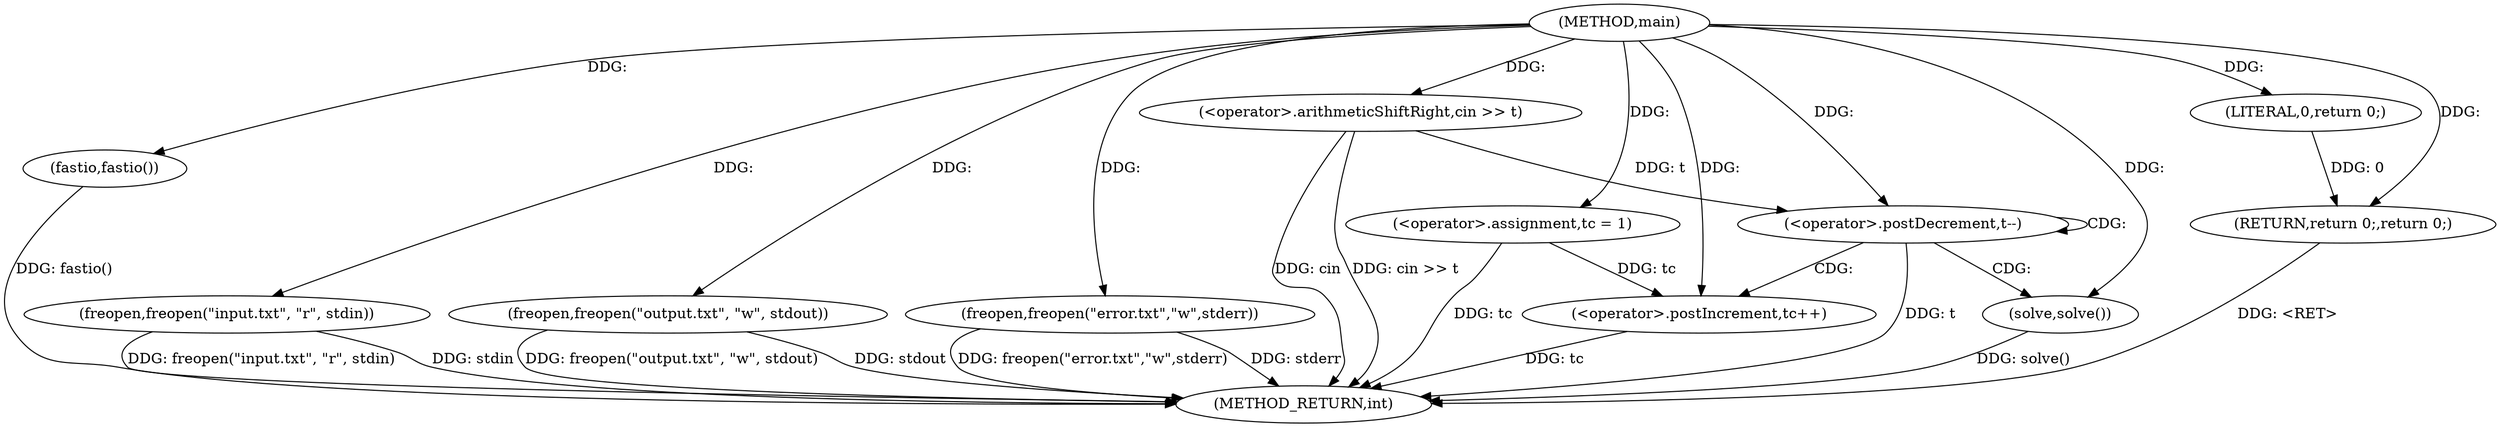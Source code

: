 digraph "main" {  
"1001689" [label = "(METHOD,main)" ]
"1001721" [label = "(METHOD_RETURN,int)" ]
"1001691" [label = "(fastio,fastio())" ]
"1001692" [label = "(freopen,freopen(\"input.txt\", \"r\", stdin))" ]
"1001696" [label = "(freopen,freopen(\"output.txt\", \"w\", stdout))" ]
"1001700" [label = "(freopen,freopen(\"error.txt\",\"w\",stderr))" ]
"1001705" [label = "(<operator>.arithmeticShiftRight,cin >> t)" ]
"1001709" [label = "(<operator>.assignment,tc = 1)" ]
"1001719" [label = "(RETURN,return 0;,return 0;)" ]
"1001713" [label = "(<operator>.postDecrement,t--)" ]
"1001720" [label = "(LITERAL,0,return 0;)" ]
"1001716" [label = "(solve,solve())" ]
"1001717" [label = "(<operator>.postIncrement,tc++)" ]
  "1001691" -> "1001721"  [ label = "DDG: fastio()"] 
  "1001692" -> "1001721"  [ label = "DDG: freopen(\"input.txt\", \"r\", stdin)"] 
  "1001696" -> "1001721"  [ label = "DDG: freopen(\"output.txt\", \"w\", stdout)"] 
  "1001700" -> "1001721"  [ label = "DDG: freopen(\"error.txt\",\"w\",stderr)"] 
  "1001705" -> "1001721"  [ label = "DDG: cin >> t"] 
  "1001709" -> "1001721"  [ label = "DDG: tc"] 
  "1001713" -> "1001721"  [ label = "DDG: t"] 
  "1001716" -> "1001721"  [ label = "DDG: solve()"] 
  "1001717" -> "1001721"  [ label = "DDG: tc"] 
  "1001719" -> "1001721"  [ label = "DDG: <RET>"] 
  "1001700" -> "1001721"  [ label = "DDG: stderr"] 
  "1001696" -> "1001721"  [ label = "DDG: stdout"] 
  "1001692" -> "1001721"  [ label = "DDG: stdin"] 
  "1001705" -> "1001721"  [ label = "DDG: cin"] 
  "1001689" -> "1001691"  [ label = "DDG: "] 
  "1001689" -> "1001709"  [ label = "DDG: "] 
  "1001720" -> "1001719"  [ label = "DDG: 0"] 
  "1001689" -> "1001719"  [ label = "DDG: "] 
  "1001689" -> "1001692"  [ label = "DDG: "] 
  "1001689" -> "1001696"  [ label = "DDG: "] 
  "1001689" -> "1001700"  [ label = "DDG: "] 
  "1001689" -> "1001705"  [ label = "DDG: "] 
  "1001689" -> "1001720"  [ label = "DDG: "] 
  "1001705" -> "1001713"  [ label = "DDG: t"] 
  "1001689" -> "1001713"  [ label = "DDG: "] 
  "1001689" -> "1001716"  [ label = "DDG: "] 
  "1001709" -> "1001717"  [ label = "DDG: tc"] 
  "1001689" -> "1001717"  [ label = "DDG: "] 
  "1001713" -> "1001717"  [ label = "CDG: "] 
  "1001713" -> "1001716"  [ label = "CDG: "] 
  "1001713" -> "1001713"  [ label = "CDG: "] 
}
